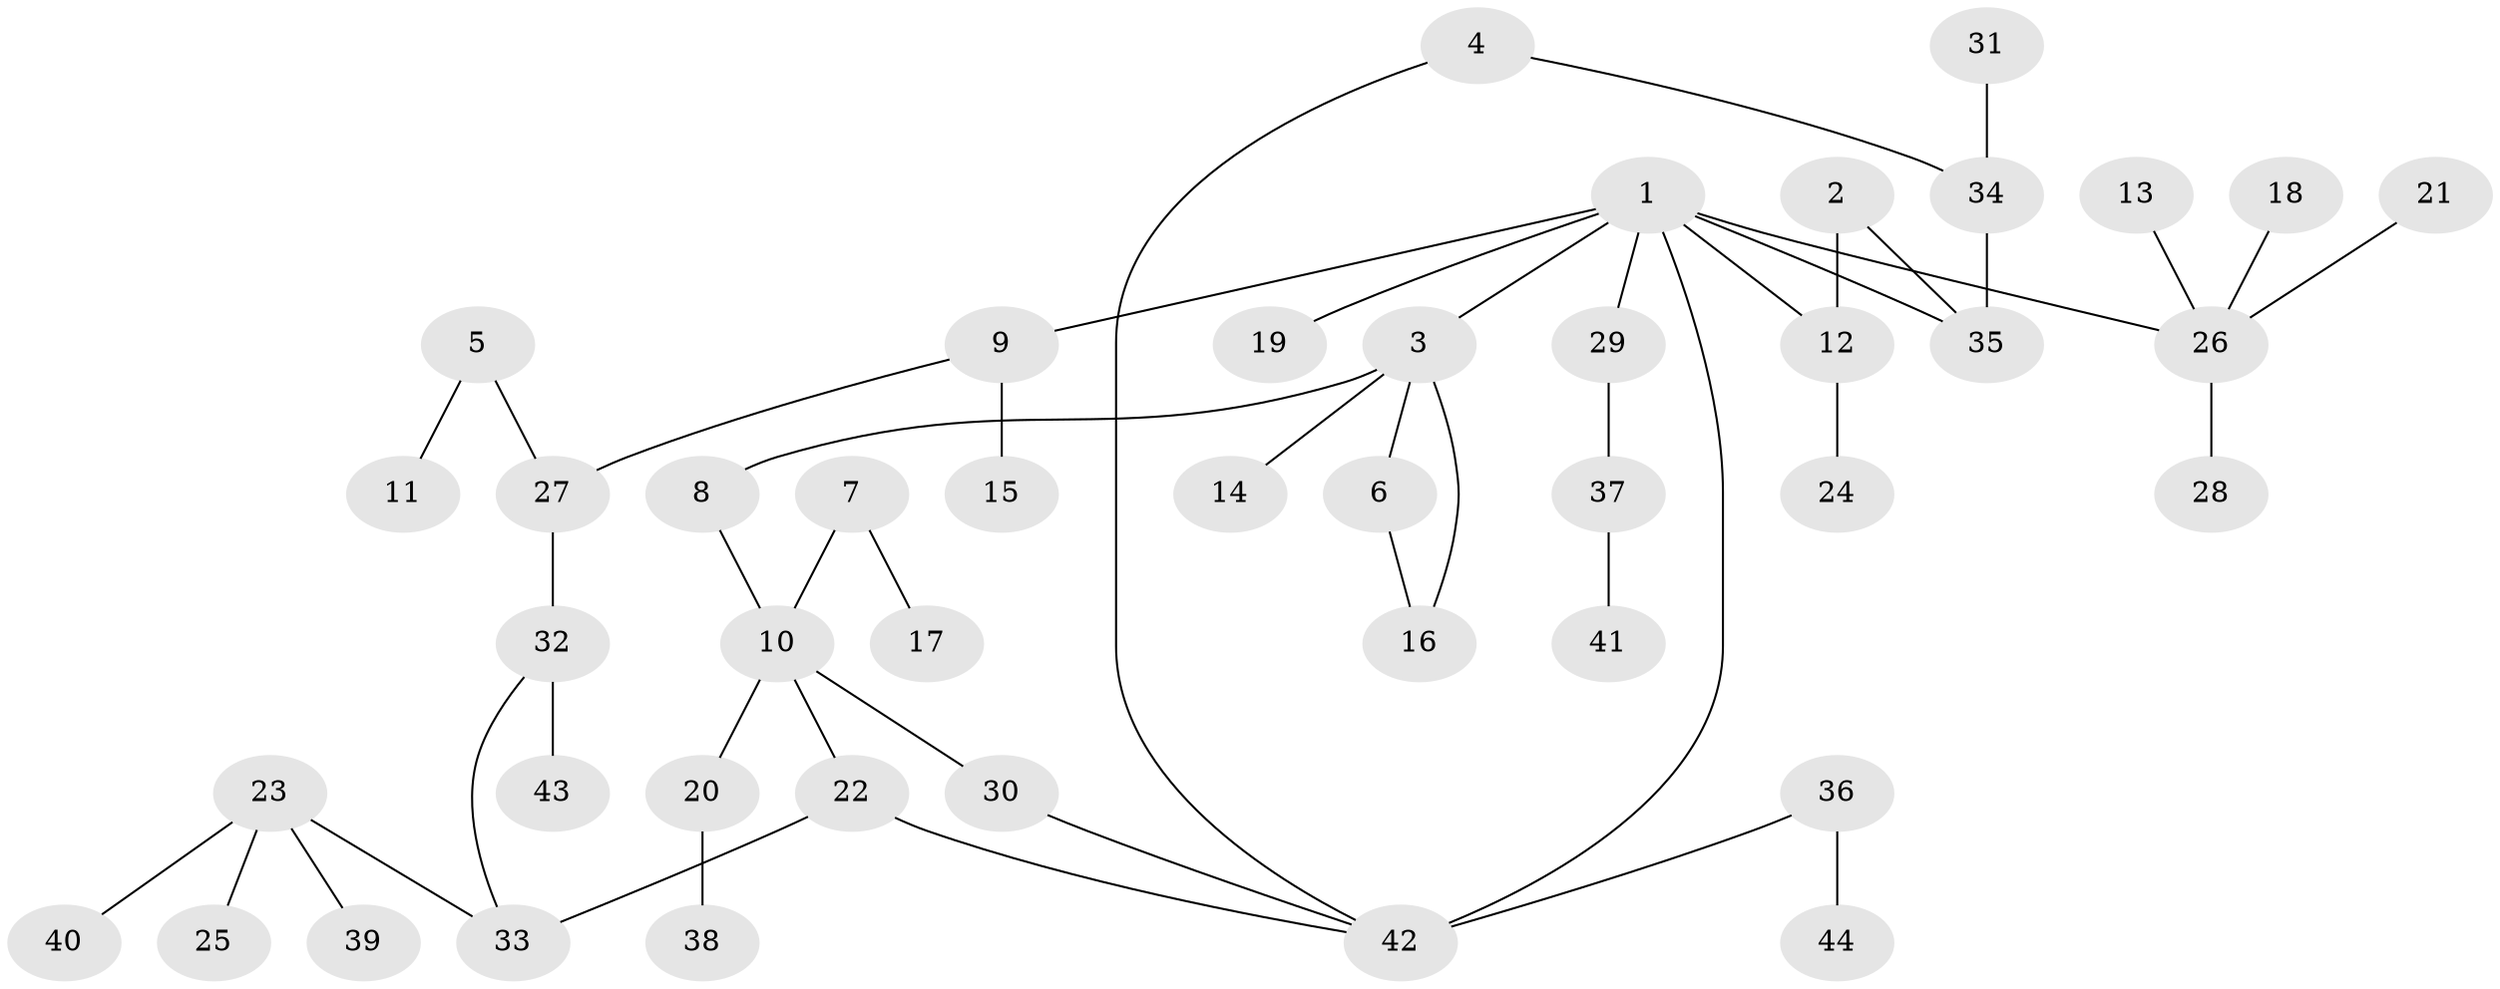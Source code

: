 // original degree distribution, {5: 0.022727272727272728, 6: 0.022727272727272728, 3: 0.14772727272727273, 2: 0.3181818181818182, 4: 0.09090909090909091, 7: 0.011363636363636364, 1: 0.38636363636363635}
// Generated by graph-tools (version 1.1) at 2025/25/03/09/25 03:25:28]
// undirected, 44 vertices, 49 edges
graph export_dot {
graph [start="1"]
  node [color=gray90,style=filled];
  1;
  2;
  3;
  4;
  5;
  6;
  7;
  8;
  9;
  10;
  11;
  12;
  13;
  14;
  15;
  16;
  17;
  18;
  19;
  20;
  21;
  22;
  23;
  24;
  25;
  26;
  27;
  28;
  29;
  30;
  31;
  32;
  33;
  34;
  35;
  36;
  37;
  38;
  39;
  40;
  41;
  42;
  43;
  44;
  1 -- 3 [weight=1.0];
  1 -- 9 [weight=2.0];
  1 -- 12 [weight=1.0];
  1 -- 19 [weight=1.0];
  1 -- 26 [weight=1.0];
  1 -- 29 [weight=1.0];
  1 -- 35 [weight=1.0];
  1 -- 42 [weight=2.0];
  2 -- 12 [weight=1.0];
  2 -- 35 [weight=1.0];
  3 -- 6 [weight=1.0];
  3 -- 8 [weight=1.0];
  3 -- 14 [weight=1.0];
  3 -- 16 [weight=1.0];
  4 -- 34 [weight=1.0];
  4 -- 42 [weight=1.0];
  5 -- 11 [weight=1.0];
  5 -- 27 [weight=1.0];
  6 -- 16 [weight=1.0];
  7 -- 10 [weight=1.0];
  7 -- 17 [weight=1.0];
  8 -- 10 [weight=1.0];
  9 -- 15 [weight=1.0];
  9 -- 27 [weight=1.0];
  10 -- 20 [weight=1.0];
  10 -- 22 [weight=1.0];
  10 -- 30 [weight=1.0];
  12 -- 24 [weight=1.0];
  13 -- 26 [weight=1.0];
  18 -- 26 [weight=1.0];
  20 -- 38 [weight=1.0];
  21 -- 26 [weight=1.0];
  22 -- 33 [weight=1.0];
  22 -- 42 [weight=1.0];
  23 -- 25 [weight=1.0];
  23 -- 33 [weight=1.0];
  23 -- 39 [weight=1.0];
  23 -- 40 [weight=1.0];
  26 -- 28 [weight=1.0];
  27 -- 32 [weight=1.0];
  29 -- 37 [weight=1.0];
  30 -- 42 [weight=1.0];
  31 -- 34 [weight=1.0];
  32 -- 33 [weight=1.0];
  32 -- 43 [weight=1.0];
  34 -- 35 [weight=1.0];
  36 -- 42 [weight=1.0];
  36 -- 44 [weight=1.0];
  37 -- 41 [weight=1.0];
}
